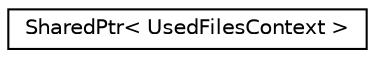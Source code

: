 digraph "Graphical Class Hierarchy"
{
 // INTERACTIVE_SVG=YES
  edge [fontname="Helvetica",fontsize="10",labelfontname="Helvetica",labelfontsize="10"];
  node [fontname="Helvetica",fontsize="10",shape=record];
  rankdir="LR";
  Node0 [label="SharedPtr\< UsedFilesContext \>",height=0.2,width=0.4,color="black", fillcolor="white", style="filled",URL="$df/d12/class_shared_ptr.html"];
}
